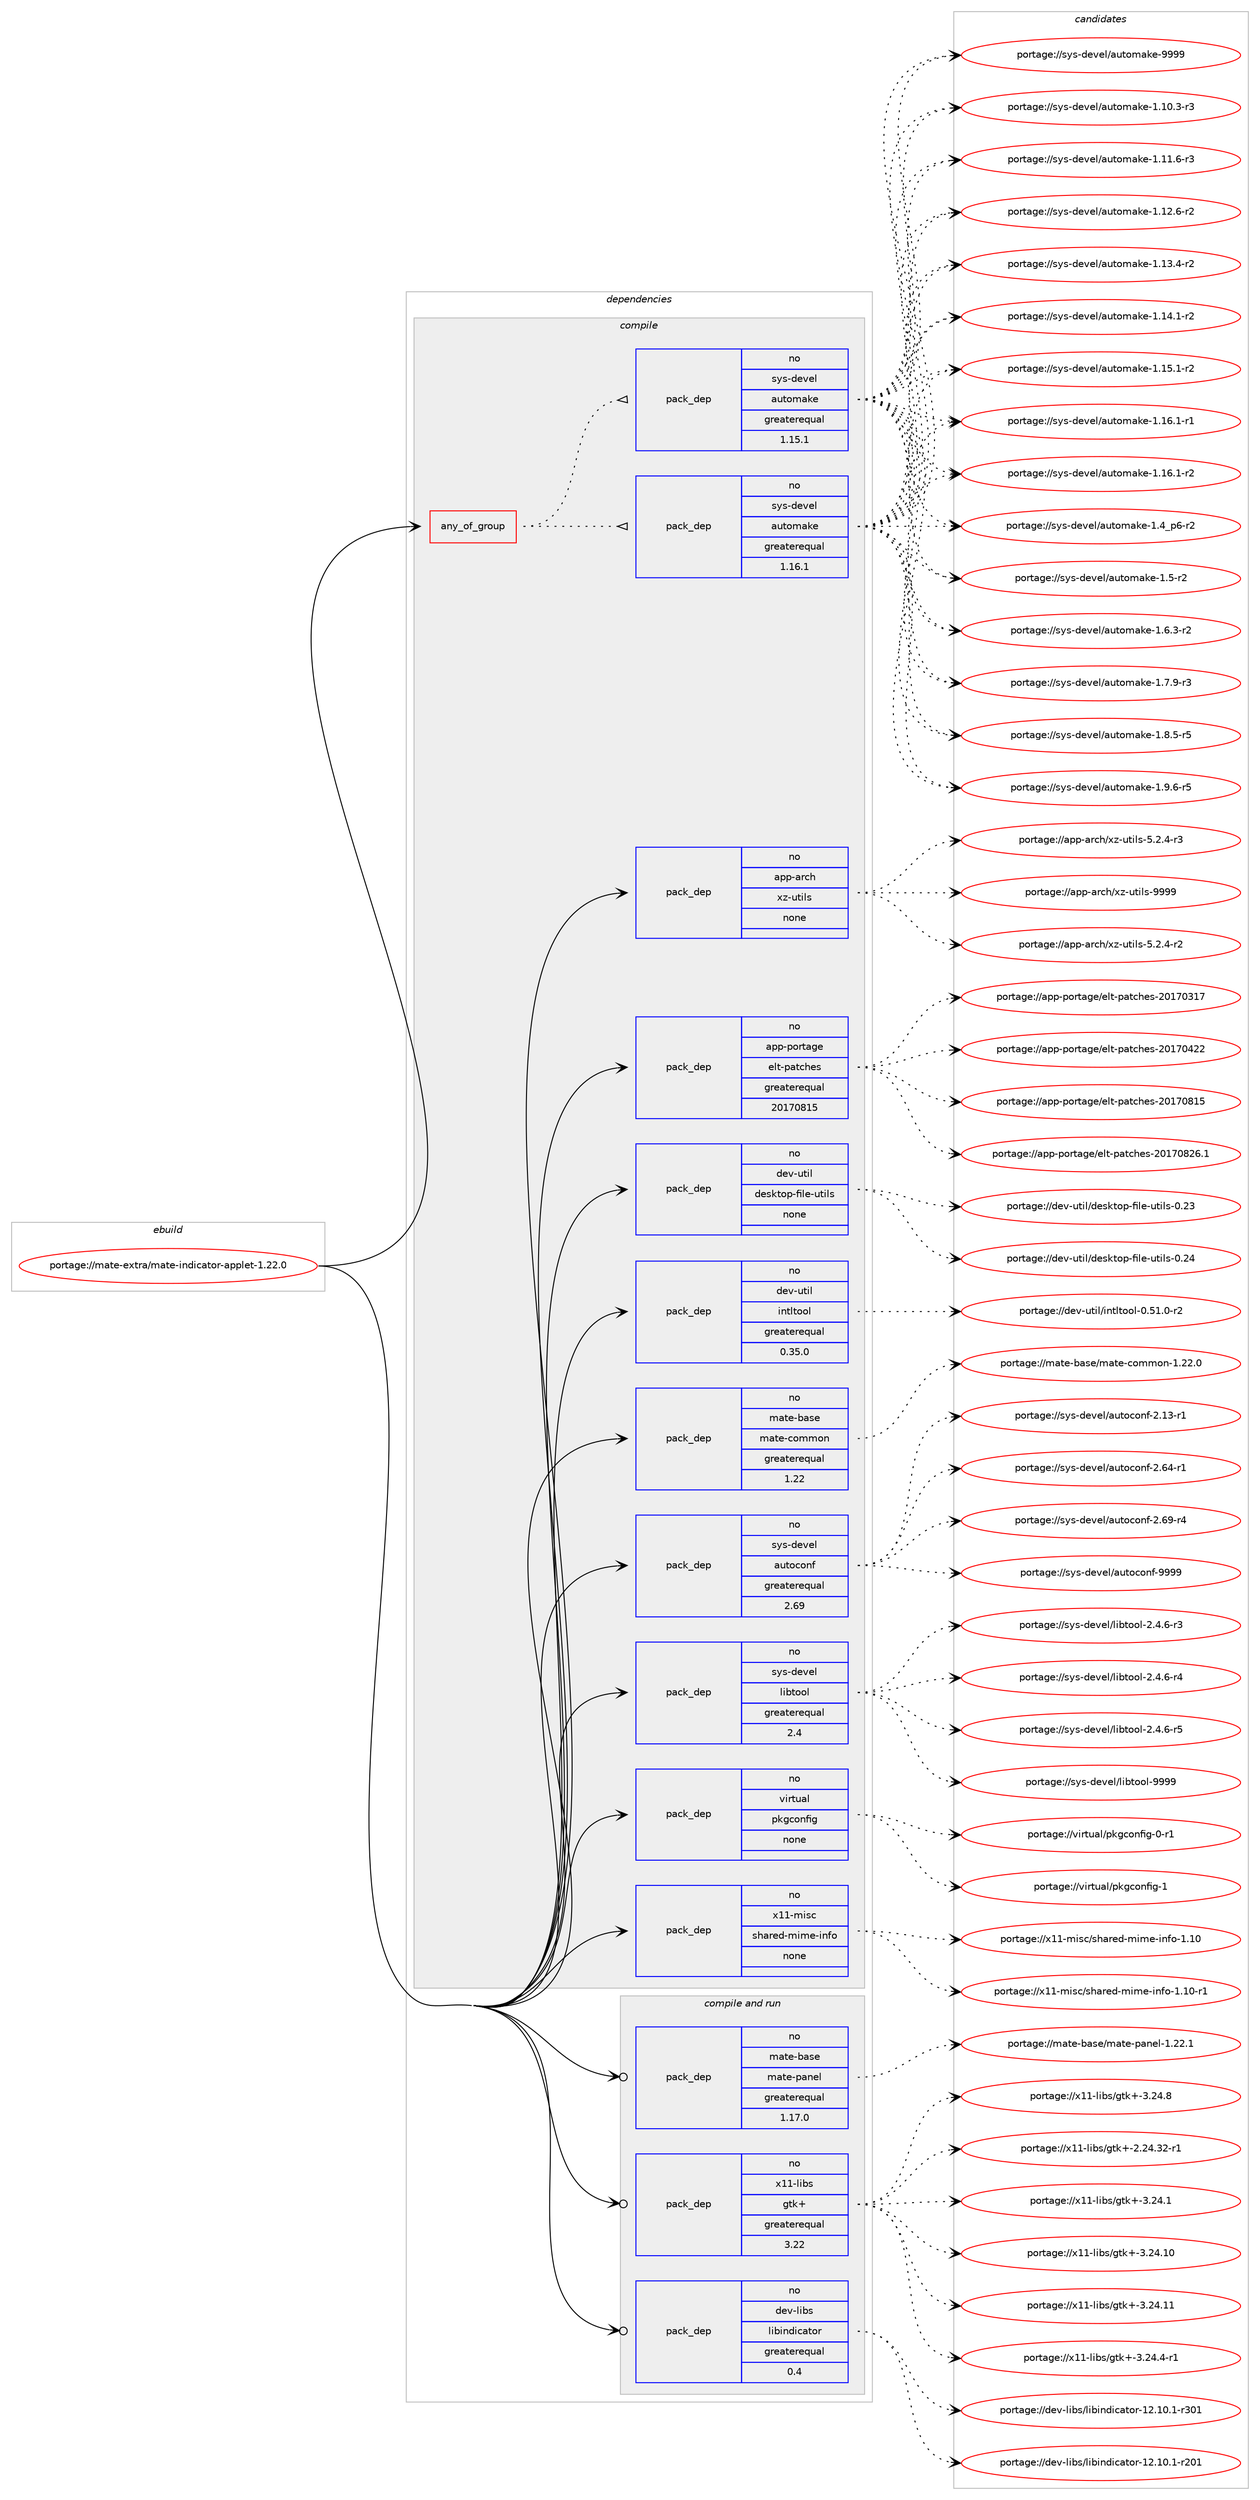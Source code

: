 digraph prolog {

# *************
# Graph options
# *************

newrank=true;
concentrate=true;
compound=true;
graph [rankdir=LR,fontname=Helvetica,fontsize=10,ranksep=1.5];#, ranksep=2.5, nodesep=0.2];
edge  [arrowhead=vee];
node  [fontname=Helvetica,fontsize=10];

# **********
# The ebuild
# **********

subgraph cluster_leftcol {
color=gray;
rank=same;
label=<<i>ebuild</i>>;
id [label="portage://mate-extra/mate-indicator-applet-1.22.0", color=red, width=4, href="../mate-extra/mate-indicator-applet-1.22.0.svg"];
}

# ****************
# The dependencies
# ****************

subgraph cluster_midcol {
color=gray;
label=<<i>dependencies</i>>;
subgraph cluster_compile {
fillcolor="#eeeeee";
style=filled;
label=<<i>compile</i>>;
subgraph any4844 {
dependency308377 [label=<<TABLE BORDER="0" CELLBORDER="1" CELLSPACING="0" CELLPADDING="4"><TR><TD CELLPADDING="10">any_of_group</TD></TR></TABLE>>, shape=none, color=red];subgraph pack226077 {
dependency308378 [label=<<TABLE BORDER="0" CELLBORDER="1" CELLSPACING="0" CELLPADDING="4" WIDTH="220"><TR><TD ROWSPAN="6" CELLPADDING="30">pack_dep</TD></TR><TR><TD WIDTH="110">no</TD></TR><TR><TD>sys-devel</TD></TR><TR><TD>automake</TD></TR><TR><TD>greaterequal</TD></TR><TR><TD>1.16.1</TD></TR></TABLE>>, shape=none, color=blue];
}
dependency308377:e -> dependency308378:w [weight=20,style="dotted",arrowhead="oinv"];
subgraph pack226078 {
dependency308379 [label=<<TABLE BORDER="0" CELLBORDER="1" CELLSPACING="0" CELLPADDING="4" WIDTH="220"><TR><TD ROWSPAN="6" CELLPADDING="30">pack_dep</TD></TR><TR><TD WIDTH="110">no</TD></TR><TR><TD>sys-devel</TD></TR><TR><TD>automake</TD></TR><TR><TD>greaterequal</TD></TR><TR><TD>1.15.1</TD></TR></TABLE>>, shape=none, color=blue];
}
dependency308377:e -> dependency308379:w [weight=20,style="dotted",arrowhead="oinv"];
}
id:e -> dependency308377:w [weight=20,style="solid",arrowhead="vee"];
subgraph pack226079 {
dependency308380 [label=<<TABLE BORDER="0" CELLBORDER="1" CELLSPACING="0" CELLPADDING="4" WIDTH="220"><TR><TD ROWSPAN="6" CELLPADDING="30">pack_dep</TD></TR><TR><TD WIDTH="110">no</TD></TR><TR><TD>app-arch</TD></TR><TR><TD>xz-utils</TD></TR><TR><TD>none</TD></TR><TR><TD></TD></TR></TABLE>>, shape=none, color=blue];
}
id:e -> dependency308380:w [weight=20,style="solid",arrowhead="vee"];
subgraph pack226080 {
dependency308381 [label=<<TABLE BORDER="0" CELLBORDER="1" CELLSPACING="0" CELLPADDING="4" WIDTH="220"><TR><TD ROWSPAN="6" CELLPADDING="30">pack_dep</TD></TR><TR><TD WIDTH="110">no</TD></TR><TR><TD>app-portage</TD></TR><TR><TD>elt-patches</TD></TR><TR><TD>greaterequal</TD></TR><TR><TD>20170815</TD></TR></TABLE>>, shape=none, color=blue];
}
id:e -> dependency308381:w [weight=20,style="solid",arrowhead="vee"];
subgraph pack226081 {
dependency308382 [label=<<TABLE BORDER="0" CELLBORDER="1" CELLSPACING="0" CELLPADDING="4" WIDTH="220"><TR><TD ROWSPAN="6" CELLPADDING="30">pack_dep</TD></TR><TR><TD WIDTH="110">no</TD></TR><TR><TD>dev-util</TD></TR><TR><TD>desktop-file-utils</TD></TR><TR><TD>none</TD></TR><TR><TD></TD></TR></TABLE>>, shape=none, color=blue];
}
id:e -> dependency308382:w [weight=20,style="solid",arrowhead="vee"];
subgraph pack226082 {
dependency308383 [label=<<TABLE BORDER="0" CELLBORDER="1" CELLSPACING="0" CELLPADDING="4" WIDTH="220"><TR><TD ROWSPAN="6" CELLPADDING="30">pack_dep</TD></TR><TR><TD WIDTH="110">no</TD></TR><TR><TD>dev-util</TD></TR><TR><TD>intltool</TD></TR><TR><TD>greaterequal</TD></TR><TR><TD>0.35.0</TD></TR></TABLE>>, shape=none, color=blue];
}
id:e -> dependency308383:w [weight=20,style="solid",arrowhead="vee"];
subgraph pack226083 {
dependency308384 [label=<<TABLE BORDER="0" CELLBORDER="1" CELLSPACING="0" CELLPADDING="4" WIDTH="220"><TR><TD ROWSPAN="6" CELLPADDING="30">pack_dep</TD></TR><TR><TD WIDTH="110">no</TD></TR><TR><TD>mate-base</TD></TR><TR><TD>mate-common</TD></TR><TR><TD>greaterequal</TD></TR><TR><TD>1.22</TD></TR></TABLE>>, shape=none, color=blue];
}
id:e -> dependency308384:w [weight=20,style="solid",arrowhead="vee"];
subgraph pack226084 {
dependency308385 [label=<<TABLE BORDER="0" CELLBORDER="1" CELLSPACING="0" CELLPADDING="4" WIDTH="220"><TR><TD ROWSPAN="6" CELLPADDING="30">pack_dep</TD></TR><TR><TD WIDTH="110">no</TD></TR><TR><TD>sys-devel</TD></TR><TR><TD>autoconf</TD></TR><TR><TD>greaterequal</TD></TR><TR><TD>2.69</TD></TR></TABLE>>, shape=none, color=blue];
}
id:e -> dependency308385:w [weight=20,style="solid",arrowhead="vee"];
subgraph pack226085 {
dependency308386 [label=<<TABLE BORDER="0" CELLBORDER="1" CELLSPACING="0" CELLPADDING="4" WIDTH="220"><TR><TD ROWSPAN="6" CELLPADDING="30">pack_dep</TD></TR><TR><TD WIDTH="110">no</TD></TR><TR><TD>sys-devel</TD></TR><TR><TD>libtool</TD></TR><TR><TD>greaterequal</TD></TR><TR><TD>2.4</TD></TR></TABLE>>, shape=none, color=blue];
}
id:e -> dependency308386:w [weight=20,style="solid",arrowhead="vee"];
subgraph pack226086 {
dependency308387 [label=<<TABLE BORDER="0" CELLBORDER="1" CELLSPACING="0" CELLPADDING="4" WIDTH="220"><TR><TD ROWSPAN="6" CELLPADDING="30">pack_dep</TD></TR><TR><TD WIDTH="110">no</TD></TR><TR><TD>virtual</TD></TR><TR><TD>pkgconfig</TD></TR><TR><TD>none</TD></TR><TR><TD></TD></TR></TABLE>>, shape=none, color=blue];
}
id:e -> dependency308387:w [weight=20,style="solid",arrowhead="vee"];
subgraph pack226087 {
dependency308388 [label=<<TABLE BORDER="0" CELLBORDER="1" CELLSPACING="0" CELLPADDING="4" WIDTH="220"><TR><TD ROWSPAN="6" CELLPADDING="30">pack_dep</TD></TR><TR><TD WIDTH="110">no</TD></TR><TR><TD>x11-misc</TD></TR><TR><TD>shared-mime-info</TD></TR><TR><TD>none</TD></TR><TR><TD></TD></TR></TABLE>>, shape=none, color=blue];
}
id:e -> dependency308388:w [weight=20,style="solid",arrowhead="vee"];
}
subgraph cluster_compileandrun {
fillcolor="#eeeeee";
style=filled;
label=<<i>compile and run</i>>;
subgraph pack226088 {
dependency308389 [label=<<TABLE BORDER="0" CELLBORDER="1" CELLSPACING="0" CELLPADDING="4" WIDTH="220"><TR><TD ROWSPAN="6" CELLPADDING="30">pack_dep</TD></TR><TR><TD WIDTH="110">no</TD></TR><TR><TD>dev-libs</TD></TR><TR><TD>libindicator</TD></TR><TR><TD>greaterequal</TD></TR><TR><TD>0.4</TD></TR></TABLE>>, shape=none, color=blue];
}
id:e -> dependency308389:w [weight=20,style="solid",arrowhead="odotvee"];
subgraph pack226089 {
dependency308390 [label=<<TABLE BORDER="0" CELLBORDER="1" CELLSPACING="0" CELLPADDING="4" WIDTH="220"><TR><TD ROWSPAN="6" CELLPADDING="30">pack_dep</TD></TR><TR><TD WIDTH="110">no</TD></TR><TR><TD>mate-base</TD></TR><TR><TD>mate-panel</TD></TR><TR><TD>greaterequal</TD></TR><TR><TD>1.17.0</TD></TR></TABLE>>, shape=none, color=blue];
}
id:e -> dependency308390:w [weight=20,style="solid",arrowhead="odotvee"];
subgraph pack226090 {
dependency308391 [label=<<TABLE BORDER="0" CELLBORDER="1" CELLSPACING="0" CELLPADDING="4" WIDTH="220"><TR><TD ROWSPAN="6" CELLPADDING="30">pack_dep</TD></TR><TR><TD WIDTH="110">no</TD></TR><TR><TD>x11-libs</TD></TR><TR><TD>gtk+</TD></TR><TR><TD>greaterequal</TD></TR><TR><TD>3.22</TD></TR></TABLE>>, shape=none, color=blue];
}
id:e -> dependency308391:w [weight=20,style="solid",arrowhead="odotvee"];
}
subgraph cluster_run {
fillcolor="#eeeeee";
style=filled;
label=<<i>run</i>>;
}
}

# **************
# The candidates
# **************

subgraph cluster_choices {
rank=same;
color=gray;
label=<<i>candidates</i>>;

subgraph choice226077 {
color=black;
nodesep=1;
choiceportage11512111545100101118101108479711711611110997107101454946494846514511451 [label="portage://sys-devel/automake-1.10.3-r3", color=red, width=4,href="../sys-devel/automake-1.10.3-r3.svg"];
choiceportage11512111545100101118101108479711711611110997107101454946494946544511451 [label="portage://sys-devel/automake-1.11.6-r3", color=red, width=4,href="../sys-devel/automake-1.11.6-r3.svg"];
choiceportage11512111545100101118101108479711711611110997107101454946495046544511450 [label="portage://sys-devel/automake-1.12.6-r2", color=red, width=4,href="../sys-devel/automake-1.12.6-r2.svg"];
choiceportage11512111545100101118101108479711711611110997107101454946495146524511450 [label="portage://sys-devel/automake-1.13.4-r2", color=red, width=4,href="../sys-devel/automake-1.13.4-r2.svg"];
choiceportage11512111545100101118101108479711711611110997107101454946495246494511450 [label="portage://sys-devel/automake-1.14.1-r2", color=red, width=4,href="../sys-devel/automake-1.14.1-r2.svg"];
choiceportage11512111545100101118101108479711711611110997107101454946495346494511450 [label="portage://sys-devel/automake-1.15.1-r2", color=red, width=4,href="../sys-devel/automake-1.15.1-r2.svg"];
choiceportage11512111545100101118101108479711711611110997107101454946495446494511449 [label="portage://sys-devel/automake-1.16.1-r1", color=red, width=4,href="../sys-devel/automake-1.16.1-r1.svg"];
choiceportage11512111545100101118101108479711711611110997107101454946495446494511450 [label="portage://sys-devel/automake-1.16.1-r2", color=red, width=4,href="../sys-devel/automake-1.16.1-r2.svg"];
choiceportage115121115451001011181011084797117116111109971071014549465295112544511450 [label="portage://sys-devel/automake-1.4_p6-r2", color=red, width=4,href="../sys-devel/automake-1.4_p6-r2.svg"];
choiceportage11512111545100101118101108479711711611110997107101454946534511450 [label="portage://sys-devel/automake-1.5-r2", color=red, width=4,href="../sys-devel/automake-1.5-r2.svg"];
choiceportage115121115451001011181011084797117116111109971071014549465446514511450 [label="portage://sys-devel/automake-1.6.3-r2", color=red, width=4,href="../sys-devel/automake-1.6.3-r2.svg"];
choiceportage115121115451001011181011084797117116111109971071014549465546574511451 [label="portage://sys-devel/automake-1.7.9-r3", color=red, width=4,href="../sys-devel/automake-1.7.9-r3.svg"];
choiceportage115121115451001011181011084797117116111109971071014549465646534511453 [label="portage://sys-devel/automake-1.8.5-r5", color=red, width=4,href="../sys-devel/automake-1.8.5-r5.svg"];
choiceportage115121115451001011181011084797117116111109971071014549465746544511453 [label="portage://sys-devel/automake-1.9.6-r5", color=red, width=4,href="../sys-devel/automake-1.9.6-r5.svg"];
choiceportage115121115451001011181011084797117116111109971071014557575757 [label="portage://sys-devel/automake-9999", color=red, width=4,href="../sys-devel/automake-9999.svg"];
dependency308378:e -> choiceportage11512111545100101118101108479711711611110997107101454946494846514511451:w [style=dotted,weight="100"];
dependency308378:e -> choiceportage11512111545100101118101108479711711611110997107101454946494946544511451:w [style=dotted,weight="100"];
dependency308378:e -> choiceportage11512111545100101118101108479711711611110997107101454946495046544511450:w [style=dotted,weight="100"];
dependency308378:e -> choiceportage11512111545100101118101108479711711611110997107101454946495146524511450:w [style=dotted,weight="100"];
dependency308378:e -> choiceportage11512111545100101118101108479711711611110997107101454946495246494511450:w [style=dotted,weight="100"];
dependency308378:e -> choiceportage11512111545100101118101108479711711611110997107101454946495346494511450:w [style=dotted,weight="100"];
dependency308378:e -> choiceportage11512111545100101118101108479711711611110997107101454946495446494511449:w [style=dotted,weight="100"];
dependency308378:e -> choiceportage11512111545100101118101108479711711611110997107101454946495446494511450:w [style=dotted,weight="100"];
dependency308378:e -> choiceportage115121115451001011181011084797117116111109971071014549465295112544511450:w [style=dotted,weight="100"];
dependency308378:e -> choiceportage11512111545100101118101108479711711611110997107101454946534511450:w [style=dotted,weight="100"];
dependency308378:e -> choiceportage115121115451001011181011084797117116111109971071014549465446514511450:w [style=dotted,weight="100"];
dependency308378:e -> choiceportage115121115451001011181011084797117116111109971071014549465546574511451:w [style=dotted,weight="100"];
dependency308378:e -> choiceportage115121115451001011181011084797117116111109971071014549465646534511453:w [style=dotted,weight="100"];
dependency308378:e -> choiceportage115121115451001011181011084797117116111109971071014549465746544511453:w [style=dotted,weight="100"];
dependency308378:e -> choiceportage115121115451001011181011084797117116111109971071014557575757:w [style=dotted,weight="100"];
}
subgraph choice226078 {
color=black;
nodesep=1;
choiceportage11512111545100101118101108479711711611110997107101454946494846514511451 [label="portage://sys-devel/automake-1.10.3-r3", color=red, width=4,href="../sys-devel/automake-1.10.3-r3.svg"];
choiceportage11512111545100101118101108479711711611110997107101454946494946544511451 [label="portage://sys-devel/automake-1.11.6-r3", color=red, width=4,href="../sys-devel/automake-1.11.6-r3.svg"];
choiceportage11512111545100101118101108479711711611110997107101454946495046544511450 [label="portage://sys-devel/automake-1.12.6-r2", color=red, width=4,href="../sys-devel/automake-1.12.6-r2.svg"];
choiceportage11512111545100101118101108479711711611110997107101454946495146524511450 [label="portage://sys-devel/automake-1.13.4-r2", color=red, width=4,href="../sys-devel/automake-1.13.4-r2.svg"];
choiceportage11512111545100101118101108479711711611110997107101454946495246494511450 [label="portage://sys-devel/automake-1.14.1-r2", color=red, width=4,href="../sys-devel/automake-1.14.1-r2.svg"];
choiceportage11512111545100101118101108479711711611110997107101454946495346494511450 [label="portage://sys-devel/automake-1.15.1-r2", color=red, width=4,href="../sys-devel/automake-1.15.1-r2.svg"];
choiceportage11512111545100101118101108479711711611110997107101454946495446494511449 [label="portage://sys-devel/automake-1.16.1-r1", color=red, width=4,href="../sys-devel/automake-1.16.1-r1.svg"];
choiceportage11512111545100101118101108479711711611110997107101454946495446494511450 [label="portage://sys-devel/automake-1.16.1-r2", color=red, width=4,href="../sys-devel/automake-1.16.1-r2.svg"];
choiceportage115121115451001011181011084797117116111109971071014549465295112544511450 [label="portage://sys-devel/automake-1.4_p6-r2", color=red, width=4,href="../sys-devel/automake-1.4_p6-r2.svg"];
choiceportage11512111545100101118101108479711711611110997107101454946534511450 [label="portage://sys-devel/automake-1.5-r2", color=red, width=4,href="../sys-devel/automake-1.5-r2.svg"];
choiceportage115121115451001011181011084797117116111109971071014549465446514511450 [label="portage://sys-devel/automake-1.6.3-r2", color=red, width=4,href="../sys-devel/automake-1.6.3-r2.svg"];
choiceportage115121115451001011181011084797117116111109971071014549465546574511451 [label="portage://sys-devel/automake-1.7.9-r3", color=red, width=4,href="../sys-devel/automake-1.7.9-r3.svg"];
choiceportage115121115451001011181011084797117116111109971071014549465646534511453 [label="portage://sys-devel/automake-1.8.5-r5", color=red, width=4,href="../sys-devel/automake-1.8.5-r5.svg"];
choiceportage115121115451001011181011084797117116111109971071014549465746544511453 [label="portage://sys-devel/automake-1.9.6-r5", color=red, width=4,href="../sys-devel/automake-1.9.6-r5.svg"];
choiceportage115121115451001011181011084797117116111109971071014557575757 [label="portage://sys-devel/automake-9999", color=red, width=4,href="../sys-devel/automake-9999.svg"];
dependency308379:e -> choiceportage11512111545100101118101108479711711611110997107101454946494846514511451:w [style=dotted,weight="100"];
dependency308379:e -> choiceportage11512111545100101118101108479711711611110997107101454946494946544511451:w [style=dotted,weight="100"];
dependency308379:e -> choiceportage11512111545100101118101108479711711611110997107101454946495046544511450:w [style=dotted,weight="100"];
dependency308379:e -> choiceportage11512111545100101118101108479711711611110997107101454946495146524511450:w [style=dotted,weight="100"];
dependency308379:e -> choiceportage11512111545100101118101108479711711611110997107101454946495246494511450:w [style=dotted,weight="100"];
dependency308379:e -> choiceportage11512111545100101118101108479711711611110997107101454946495346494511450:w [style=dotted,weight="100"];
dependency308379:e -> choiceportage11512111545100101118101108479711711611110997107101454946495446494511449:w [style=dotted,weight="100"];
dependency308379:e -> choiceportage11512111545100101118101108479711711611110997107101454946495446494511450:w [style=dotted,weight="100"];
dependency308379:e -> choiceportage115121115451001011181011084797117116111109971071014549465295112544511450:w [style=dotted,weight="100"];
dependency308379:e -> choiceportage11512111545100101118101108479711711611110997107101454946534511450:w [style=dotted,weight="100"];
dependency308379:e -> choiceportage115121115451001011181011084797117116111109971071014549465446514511450:w [style=dotted,weight="100"];
dependency308379:e -> choiceportage115121115451001011181011084797117116111109971071014549465546574511451:w [style=dotted,weight="100"];
dependency308379:e -> choiceportage115121115451001011181011084797117116111109971071014549465646534511453:w [style=dotted,weight="100"];
dependency308379:e -> choiceportage115121115451001011181011084797117116111109971071014549465746544511453:w [style=dotted,weight="100"];
dependency308379:e -> choiceportage115121115451001011181011084797117116111109971071014557575757:w [style=dotted,weight="100"];
}
subgraph choice226079 {
color=black;
nodesep=1;
choiceportage9711211245971149910447120122451171161051081154553465046524511450 [label="portage://app-arch/xz-utils-5.2.4-r2", color=red, width=4,href="../app-arch/xz-utils-5.2.4-r2.svg"];
choiceportage9711211245971149910447120122451171161051081154553465046524511451 [label="portage://app-arch/xz-utils-5.2.4-r3", color=red, width=4,href="../app-arch/xz-utils-5.2.4-r3.svg"];
choiceportage9711211245971149910447120122451171161051081154557575757 [label="portage://app-arch/xz-utils-9999", color=red, width=4,href="../app-arch/xz-utils-9999.svg"];
dependency308380:e -> choiceportage9711211245971149910447120122451171161051081154553465046524511450:w [style=dotted,weight="100"];
dependency308380:e -> choiceportage9711211245971149910447120122451171161051081154553465046524511451:w [style=dotted,weight="100"];
dependency308380:e -> choiceportage9711211245971149910447120122451171161051081154557575757:w [style=dotted,weight="100"];
}
subgraph choice226080 {
color=black;
nodesep=1;
choiceportage97112112451121111141169710310147101108116451129711699104101115455048495548514955 [label="portage://app-portage/elt-patches-20170317", color=red, width=4,href="../app-portage/elt-patches-20170317.svg"];
choiceportage97112112451121111141169710310147101108116451129711699104101115455048495548525050 [label="portage://app-portage/elt-patches-20170422", color=red, width=4,href="../app-portage/elt-patches-20170422.svg"];
choiceportage97112112451121111141169710310147101108116451129711699104101115455048495548564953 [label="portage://app-portage/elt-patches-20170815", color=red, width=4,href="../app-portage/elt-patches-20170815.svg"];
choiceportage971121124511211111411697103101471011081164511297116991041011154550484955485650544649 [label="portage://app-portage/elt-patches-20170826.1", color=red, width=4,href="../app-portage/elt-patches-20170826.1.svg"];
dependency308381:e -> choiceportage97112112451121111141169710310147101108116451129711699104101115455048495548514955:w [style=dotted,weight="100"];
dependency308381:e -> choiceportage97112112451121111141169710310147101108116451129711699104101115455048495548525050:w [style=dotted,weight="100"];
dependency308381:e -> choiceportage97112112451121111141169710310147101108116451129711699104101115455048495548564953:w [style=dotted,weight="100"];
dependency308381:e -> choiceportage971121124511211111411697103101471011081164511297116991041011154550484955485650544649:w [style=dotted,weight="100"];
}
subgraph choice226081 {
color=black;
nodesep=1;
choiceportage100101118451171161051084710010111510711611111245102105108101451171161051081154548465051 [label="portage://dev-util/desktop-file-utils-0.23", color=red, width=4,href="../dev-util/desktop-file-utils-0.23.svg"];
choiceportage100101118451171161051084710010111510711611111245102105108101451171161051081154548465052 [label="portage://dev-util/desktop-file-utils-0.24", color=red, width=4,href="../dev-util/desktop-file-utils-0.24.svg"];
dependency308382:e -> choiceportage100101118451171161051084710010111510711611111245102105108101451171161051081154548465051:w [style=dotted,weight="100"];
dependency308382:e -> choiceportage100101118451171161051084710010111510711611111245102105108101451171161051081154548465052:w [style=dotted,weight="100"];
}
subgraph choice226082 {
color=black;
nodesep=1;
choiceportage1001011184511711610510847105110116108116111111108454846534946484511450 [label="portage://dev-util/intltool-0.51.0-r2", color=red, width=4,href="../dev-util/intltool-0.51.0-r2.svg"];
dependency308383:e -> choiceportage1001011184511711610510847105110116108116111111108454846534946484511450:w [style=dotted,weight="100"];
}
subgraph choice226083 {
color=black;
nodesep=1;
choiceportage109971161014598971151014710997116101459911110910911111045494650504648 [label="portage://mate-base/mate-common-1.22.0", color=red, width=4,href="../mate-base/mate-common-1.22.0.svg"];
dependency308384:e -> choiceportage109971161014598971151014710997116101459911110910911111045494650504648:w [style=dotted,weight="100"];
}
subgraph choice226084 {
color=black;
nodesep=1;
choiceportage1151211154510010111810110847971171161119911111010245504649514511449 [label="portage://sys-devel/autoconf-2.13-r1", color=red, width=4,href="../sys-devel/autoconf-2.13-r1.svg"];
choiceportage1151211154510010111810110847971171161119911111010245504654524511449 [label="portage://sys-devel/autoconf-2.64-r1", color=red, width=4,href="../sys-devel/autoconf-2.64-r1.svg"];
choiceportage1151211154510010111810110847971171161119911111010245504654574511452 [label="portage://sys-devel/autoconf-2.69-r4", color=red, width=4,href="../sys-devel/autoconf-2.69-r4.svg"];
choiceportage115121115451001011181011084797117116111991111101024557575757 [label="portage://sys-devel/autoconf-9999", color=red, width=4,href="../sys-devel/autoconf-9999.svg"];
dependency308385:e -> choiceportage1151211154510010111810110847971171161119911111010245504649514511449:w [style=dotted,weight="100"];
dependency308385:e -> choiceportage1151211154510010111810110847971171161119911111010245504654524511449:w [style=dotted,weight="100"];
dependency308385:e -> choiceportage1151211154510010111810110847971171161119911111010245504654574511452:w [style=dotted,weight="100"];
dependency308385:e -> choiceportage115121115451001011181011084797117116111991111101024557575757:w [style=dotted,weight="100"];
}
subgraph choice226085 {
color=black;
nodesep=1;
choiceportage1151211154510010111810110847108105981161111111084550465246544511451 [label="portage://sys-devel/libtool-2.4.6-r3", color=red, width=4,href="../sys-devel/libtool-2.4.6-r3.svg"];
choiceportage1151211154510010111810110847108105981161111111084550465246544511452 [label="portage://sys-devel/libtool-2.4.6-r4", color=red, width=4,href="../sys-devel/libtool-2.4.6-r4.svg"];
choiceportage1151211154510010111810110847108105981161111111084550465246544511453 [label="portage://sys-devel/libtool-2.4.6-r5", color=red, width=4,href="../sys-devel/libtool-2.4.6-r5.svg"];
choiceportage1151211154510010111810110847108105981161111111084557575757 [label="portage://sys-devel/libtool-9999", color=red, width=4,href="../sys-devel/libtool-9999.svg"];
dependency308386:e -> choiceportage1151211154510010111810110847108105981161111111084550465246544511451:w [style=dotted,weight="100"];
dependency308386:e -> choiceportage1151211154510010111810110847108105981161111111084550465246544511452:w [style=dotted,weight="100"];
dependency308386:e -> choiceportage1151211154510010111810110847108105981161111111084550465246544511453:w [style=dotted,weight="100"];
dependency308386:e -> choiceportage1151211154510010111810110847108105981161111111084557575757:w [style=dotted,weight="100"];
}
subgraph choice226086 {
color=black;
nodesep=1;
choiceportage11810511411611797108471121071039911111010210510345484511449 [label="portage://virtual/pkgconfig-0-r1", color=red, width=4,href="../virtual/pkgconfig-0-r1.svg"];
choiceportage1181051141161179710847112107103991111101021051034549 [label="portage://virtual/pkgconfig-1", color=red, width=4,href="../virtual/pkgconfig-1.svg"];
dependency308387:e -> choiceportage11810511411611797108471121071039911111010210510345484511449:w [style=dotted,weight="100"];
dependency308387:e -> choiceportage1181051141161179710847112107103991111101021051034549:w [style=dotted,weight="100"];
}
subgraph choice226087 {
color=black;
nodesep=1;
choiceportage12049494510910511599471151049711410110045109105109101451051101021114549464948 [label="portage://x11-misc/shared-mime-info-1.10", color=red, width=4,href="../x11-misc/shared-mime-info-1.10.svg"];
choiceportage120494945109105115994711510497114101100451091051091014510511010211145494649484511449 [label="portage://x11-misc/shared-mime-info-1.10-r1", color=red, width=4,href="../x11-misc/shared-mime-info-1.10-r1.svg"];
dependency308388:e -> choiceportage12049494510910511599471151049711410110045109105109101451051101021114549464948:w [style=dotted,weight="100"];
dependency308388:e -> choiceportage120494945109105115994711510497114101100451091051091014510511010211145494649484511449:w [style=dotted,weight="100"];
}
subgraph choice226088 {
color=black;
nodesep=1;
choiceportage100101118451081059811547108105981051101001059997116111114454950464948464945114504849 [label="portage://dev-libs/libindicator-12.10.1-r201", color=red, width=4,href="../dev-libs/libindicator-12.10.1-r201.svg"];
choiceportage100101118451081059811547108105981051101001059997116111114454950464948464945114514849 [label="portage://dev-libs/libindicator-12.10.1-r301", color=red, width=4,href="../dev-libs/libindicator-12.10.1-r301.svg"];
dependency308389:e -> choiceportage100101118451081059811547108105981051101001059997116111114454950464948464945114504849:w [style=dotted,weight="100"];
dependency308389:e -> choiceportage100101118451081059811547108105981051101001059997116111114454950464948464945114514849:w [style=dotted,weight="100"];
}
subgraph choice226089 {
color=black;
nodesep=1;
choiceportage109971161014598971151014710997116101451129711010110845494650504649 [label="portage://mate-base/mate-panel-1.22.1", color=red, width=4,href="../mate-base/mate-panel-1.22.1.svg"];
dependency308390:e -> choiceportage109971161014598971151014710997116101451129711010110845494650504649:w [style=dotted,weight="100"];
}
subgraph choice226090 {
color=black;
nodesep=1;
choiceportage12049494510810598115471031161074345504650524651504511449 [label="portage://x11-libs/gtk+-2.24.32-r1", color=red, width=4,href="../x11-libs/gtk+-2.24.32-r1.svg"];
choiceportage12049494510810598115471031161074345514650524649 [label="portage://x11-libs/gtk+-3.24.1", color=red, width=4,href="../x11-libs/gtk+-3.24.1.svg"];
choiceportage1204949451081059811547103116107434551465052464948 [label="portage://x11-libs/gtk+-3.24.10", color=red, width=4,href="../x11-libs/gtk+-3.24.10.svg"];
choiceportage1204949451081059811547103116107434551465052464949 [label="portage://x11-libs/gtk+-3.24.11", color=red, width=4,href="../x11-libs/gtk+-3.24.11.svg"];
choiceportage120494945108105981154710311610743455146505246524511449 [label="portage://x11-libs/gtk+-3.24.4-r1", color=red, width=4,href="../x11-libs/gtk+-3.24.4-r1.svg"];
choiceportage12049494510810598115471031161074345514650524656 [label="portage://x11-libs/gtk+-3.24.8", color=red, width=4,href="../x11-libs/gtk+-3.24.8.svg"];
dependency308391:e -> choiceportage12049494510810598115471031161074345504650524651504511449:w [style=dotted,weight="100"];
dependency308391:e -> choiceportage12049494510810598115471031161074345514650524649:w [style=dotted,weight="100"];
dependency308391:e -> choiceportage1204949451081059811547103116107434551465052464948:w [style=dotted,weight="100"];
dependency308391:e -> choiceportage1204949451081059811547103116107434551465052464949:w [style=dotted,weight="100"];
dependency308391:e -> choiceportage120494945108105981154710311610743455146505246524511449:w [style=dotted,weight="100"];
dependency308391:e -> choiceportage12049494510810598115471031161074345514650524656:w [style=dotted,weight="100"];
}
}

}

